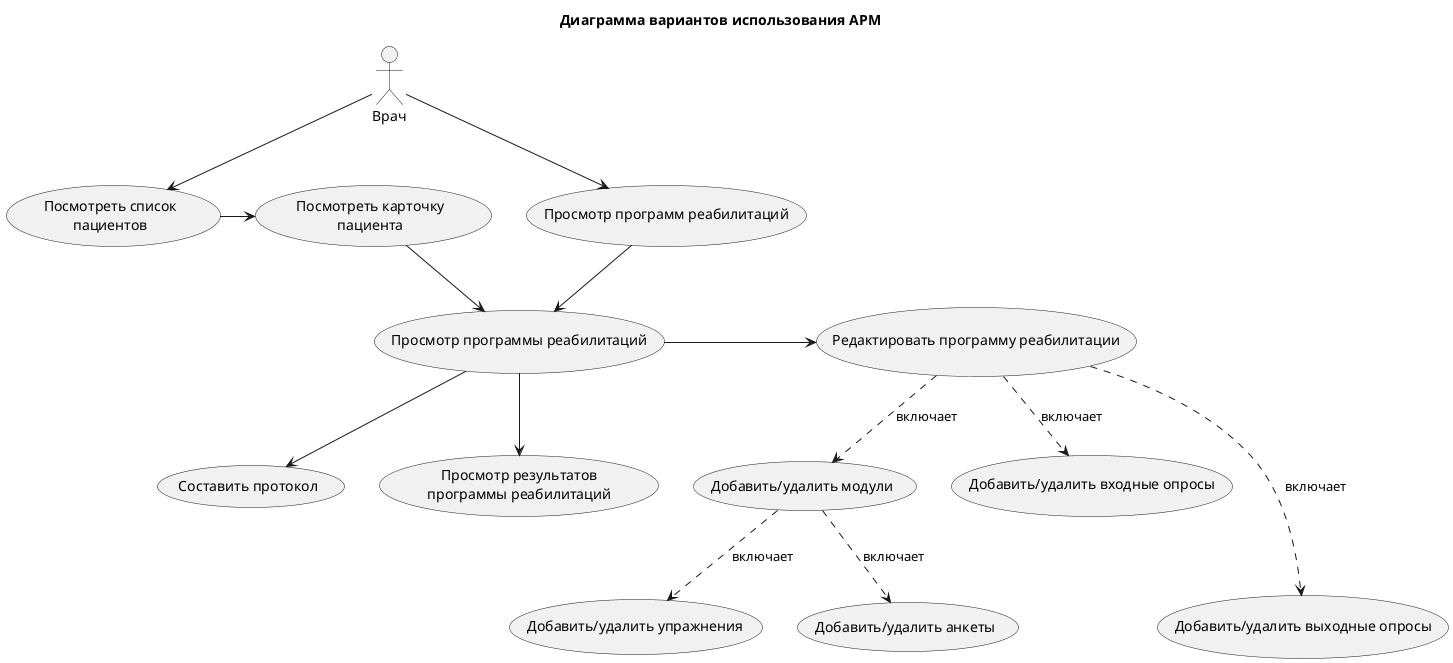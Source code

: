 @startuml
'https://plantuml.com/use-case-diagram

title Диаграмма вариантов использования АРМ
'left to right direction

actor Врач as doc
(Посмотреть список\nпациентов)
(Посмотреть карточку\nпациента)
(Просмотр программ реабилитаций)
(Просмотр программы реабилитаций)
(Просмотр результатов\nпрограммы реабилитаций)
(Cоставить протокол)
(Редактировать программу реабилитации)
(Редактировать программу реабилитации) ..> (Добавить/удалить входные опросы) : включает
(Редактировать программу реабилитации) ...> (Добавить/удалить выходные опросы) : включает
(Редактировать программу реабилитации) ..> (Добавить/удалить модули) : включает
(Добавить/удалить модули) ..> (Добавить/удалить упражнения) : включает
(Добавить/удалить модули) ..> (Добавить/удалить анкеты) : включает
doc --> (Посмотреть список\nпациентов)
doc --> (Просмотр программ реабилитаций)


(Посмотреть список\nпациентов) -> (Посмотреть карточку\nпациента)
(Посмотреть карточку\nпациента) --> (Просмотр программы реабилитаций)
(Просмотр программ реабилитаций) --> (Просмотр программы реабилитаций)
(Просмотр программы реабилитаций) -> (Редактировать программу реабилитации)
(Просмотр программы реабилитаций) --> (Просмотр результатов\nпрограммы реабилитаций)
(Просмотр программы реабилитаций) --> (Cоставить протокол)
'(Посмотреть список\nпациентов) -> (Посмотреть карточку\nпациента)
'(Посмотреть карточку\nпациента) -> (Просмотр программ реабилитаций)
'(Посмотреть карточку\nпациента) -> (Составить программу\nреабилитации)
'(Просмотр программ реабилитаций) -> (Редактировать программу реабилитации)
'(Составить программу\nреабилитации) --> (Редактировать программу реабилитации)


@enduml